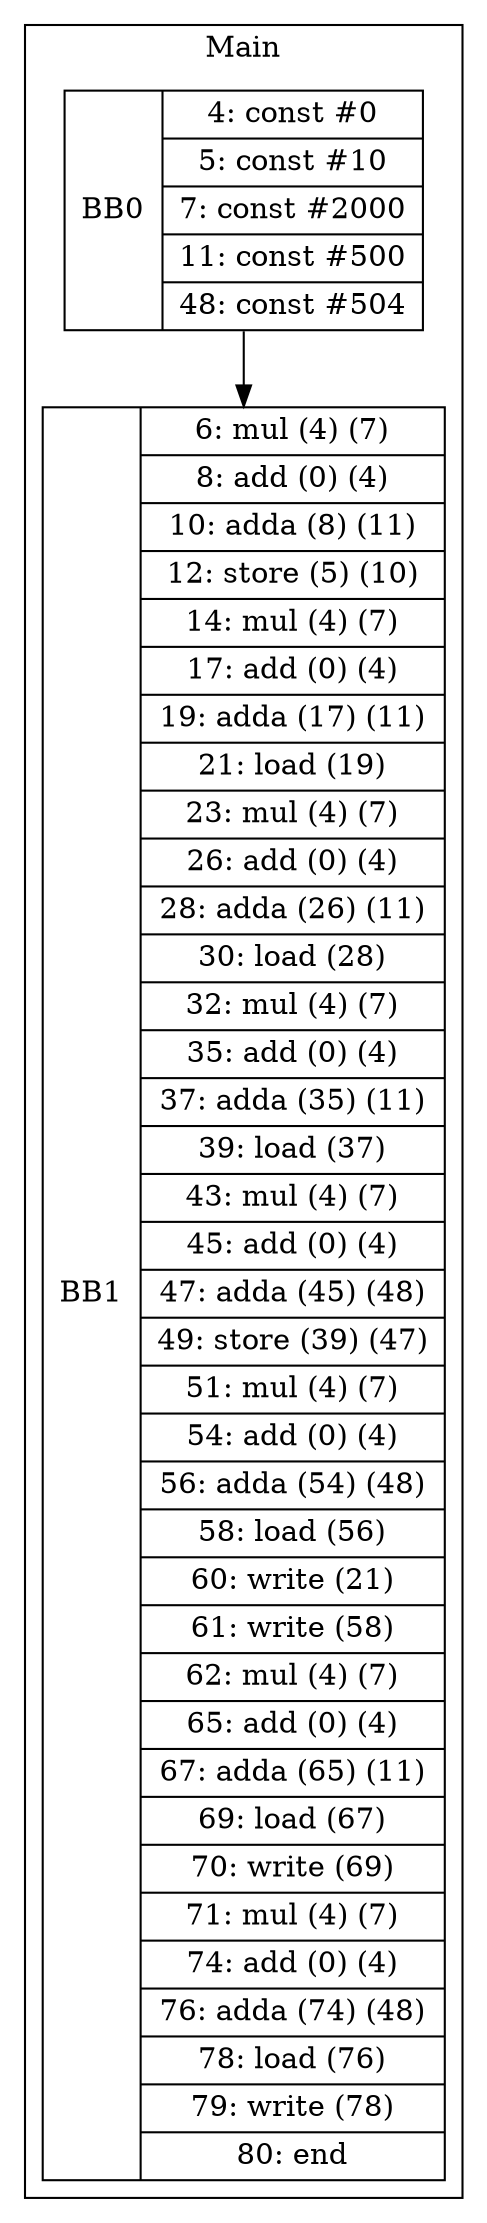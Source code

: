 digraph G {
node [shape=record];
subgraph cluster_main{
label = "Main";
BB0 [shape=record, label="<b>BB0|{4: const #0|5: const #10|7: const #2000|11: const #500|48: const #504}"];
BB1 [shape=record, label="<b>BB1|{6: mul (4) (7)|8: add (0) (4)|10: adda (8) (11)|12: store (5) (10)|14: mul (4) (7)|17: add (0) (4)|19: adda (17) (11)|21: load (19)|23: mul (4) (7)|26: add (0) (4)|28: adda (26) (11)|30: load (28)|32: mul (4) (7)|35: add (0) (4)|37: adda (35) (11)|39: load (37)|43: mul (4) (7)|45: add (0) (4)|47: adda (45) (48)|49: store (39) (47)|51: mul (4) (7)|54: add (0) (4)|56: adda (54) (48)|58: load (56)|60: write (21)|61: write (58)|62: mul (4) (7)|65: add (0) (4)|67: adda (65) (11)|69: load (67)|70: write (69)|71: mul (4) (7)|74: add (0) (4)|76: adda (74) (48)|78: load (76)|79: write (78)|80: end}"];
}
BB0:s -> BB1:n ;
}

